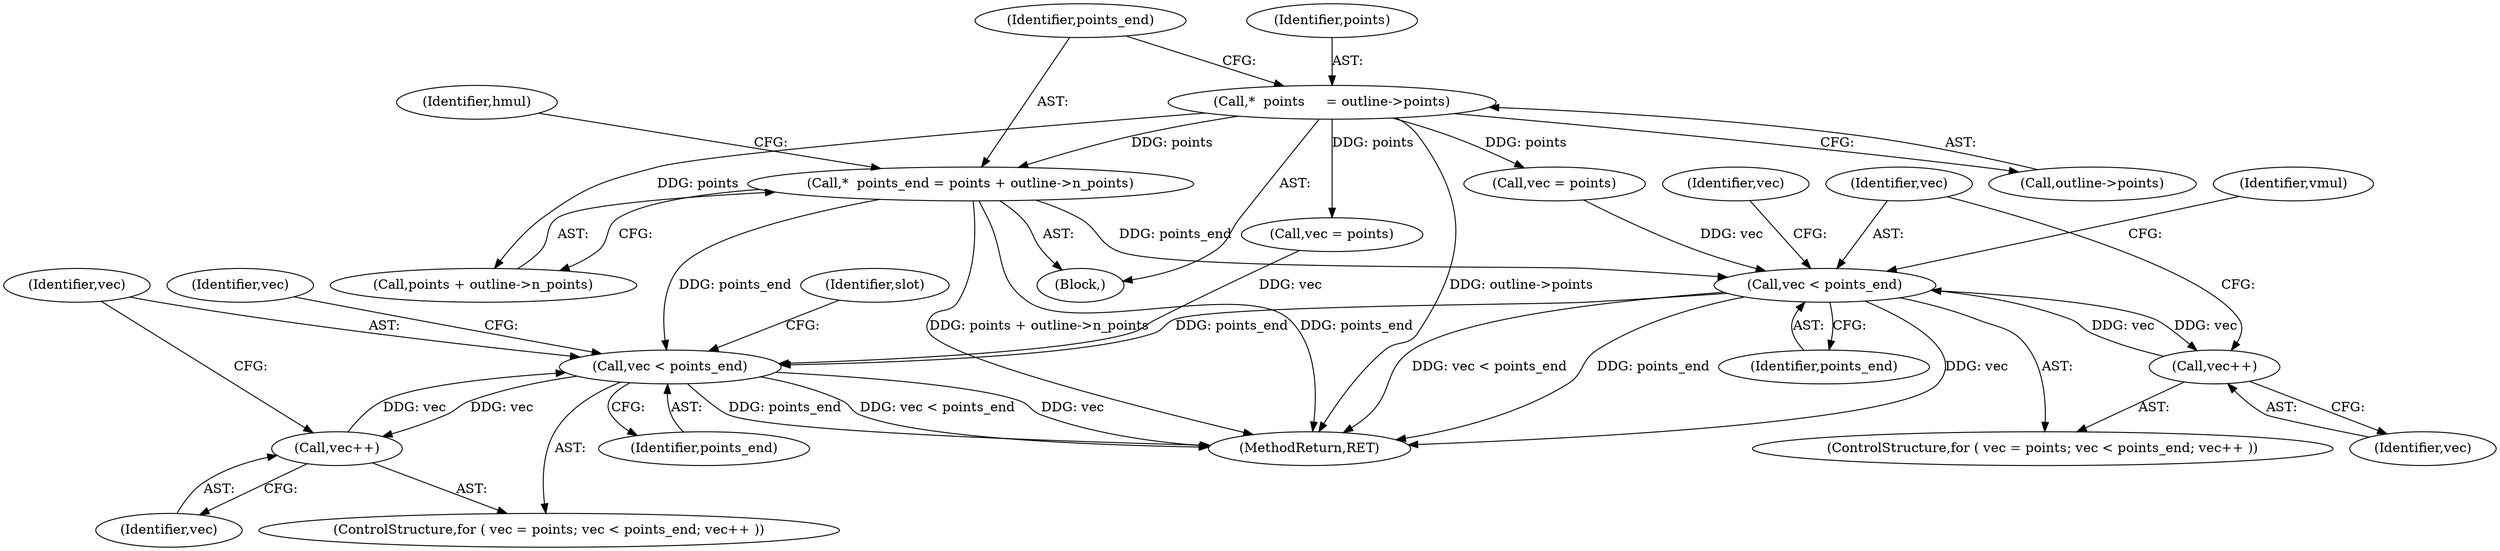 digraph "0_savannah_6305b869d86ff415a33576df6d43729673c66eee_0@integer" {
"1000548" [label="(Call,*  points_end = points + outline->n_points)"];
"1000542" [label="(Call,*  points     = outline->points)"];
"1000562" [label="(Call,vec < points_end)"];
"1000565" [label="(Call,vec++)"];
"1000578" [label="(Call,vec < points_end)"];
"1000581" [label="(Call,vec++)"];
"1000559" [label="(Call,vec = points)"];
"1000542" [label="(Call,*  points     = outline->points)"];
"1000591" [label="(Identifier,slot)"];
"1000558" [label="(ControlStructure,for ( vec = points; vec < points_end; vec++ ))"];
"1000580" [label="(Identifier,points_end)"];
"1000563" [label="(Identifier,vec)"];
"1000557" [label="(Identifier,hmul)"];
"1000579" [label="(Identifier,vec)"];
"1000565" [label="(Call,vec++)"];
"1000585" [label="(Identifier,vec)"];
"1000569" [label="(Identifier,vec)"];
"1000578" [label="(Call,vec < points_end)"];
"1000564" [label="(Identifier,points_end)"];
"1000582" [label="(Identifier,vec)"];
"1000573" [label="(Identifier,vmul)"];
"1000548" [label="(Call,*  points_end = points + outline->n_points)"];
"1000575" [label="(Call,vec = points)"];
"1000581" [label="(Call,vec++)"];
"1000540" [label="(Block,)"];
"1000562" [label="(Call,vec < points_end)"];
"1000550" [label="(Call,points + outline->n_points)"];
"1000566" [label="(Identifier,vec)"];
"1000544" [label="(Call,outline->points)"];
"1000543" [label="(Identifier,points)"];
"1000574" [label="(ControlStructure,for ( vec = points; vec < points_end; vec++ ))"];
"1000549" [label="(Identifier,points_end)"];
"1000653" [label="(MethodReturn,RET)"];
"1000548" -> "1000540"  [label="AST: "];
"1000548" -> "1000550"  [label="CFG: "];
"1000549" -> "1000548"  [label="AST: "];
"1000550" -> "1000548"  [label="AST: "];
"1000557" -> "1000548"  [label="CFG: "];
"1000548" -> "1000653"  [label="DDG: points + outline->n_points"];
"1000548" -> "1000653"  [label="DDG: points_end"];
"1000542" -> "1000548"  [label="DDG: points"];
"1000548" -> "1000562"  [label="DDG: points_end"];
"1000548" -> "1000578"  [label="DDG: points_end"];
"1000542" -> "1000540"  [label="AST: "];
"1000542" -> "1000544"  [label="CFG: "];
"1000543" -> "1000542"  [label="AST: "];
"1000544" -> "1000542"  [label="AST: "];
"1000549" -> "1000542"  [label="CFG: "];
"1000542" -> "1000653"  [label="DDG: outline->points"];
"1000542" -> "1000550"  [label="DDG: points"];
"1000542" -> "1000559"  [label="DDG: points"];
"1000542" -> "1000575"  [label="DDG: points"];
"1000562" -> "1000558"  [label="AST: "];
"1000562" -> "1000564"  [label="CFG: "];
"1000563" -> "1000562"  [label="AST: "];
"1000564" -> "1000562"  [label="AST: "];
"1000569" -> "1000562"  [label="CFG: "];
"1000573" -> "1000562"  [label="CFG: "];
"1000562" -> "1000653"  [label="DDG: vec"];
"1000562" -> "1000653"  [label="DDG: vec < points_end"];
"1000562" -> "1000653"  [label="DDG: points_end"];
"1000559" -> "1000562"  [label="DDG: vec"];
"1000565" -> "1000562"  [label="DDG: vec"];
"1000562" -> "1000565"  [label="DDG: vec"];
"1000562" -> "1000578"  [label="DDG: points_end"];
"1000565" -> "1000558"  [label="AST: "];
"1000565" -> "1000566"  [label="CFG: "];
"1000566" -> "1000565"  [label="AST: "];
"1000563" -> "1000565"  [label="CFG: "];
"1000578" -> "1000574"  [label="AST: "];
"1000578" -> "1000580"  [label="CFG: "];
"1000579" -> "1000578"  [label="AST: "];
"1000580" -> "1000578"  [label="AST: "];
"1000585" -> "1000578"  [label="CFG: "];
"1000591" -> "1000578"  [label="CFG: "];
"1000578" -> "1000653"  [label="DDG: vec"];
"1000578" -> "1000653"  [label="DDG: points_end"];
"1000578" -> "1000653"  [label="DDG: vec < points_end"];
"1000581" -> "1000578"  [label="DDG: vec"];
"1000575" -> "1000578"  [label="DDG: vec"];
"1000578" -> "1000581"  [label="DDG: vec"];
"1000581" -> "1000574"  [label="AST: "];
"1000581" -> "1000582"  [label="CFG: "];
"1000582" -> "1000581"  [label="AST: "];
"1000579" -> "1000581"  [label="CFG: "];
}
